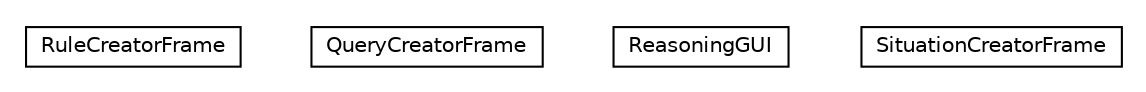 #!/usr/local/bin/dot
#
# Class diagram 
# Generated by UMLGraph version R5_6-24-gf6e263 (http://www.umlgraph.org/)
#

digraph G {
	edge [fontname="Helvetica",fontsize=10,labelfontname="Helvetica",labelfontsize=10];
	node [fontname="Helvetica",fontsize=10,shape=plaintext];
	nodesep=0.25;
	ranksep=0.5;
	// org.universAAL.samples.context.reasoner.client.gui.RuleCreatorFrame
	c1333512 [label=<<table title="org.universAAL.samples.context.reasoner.client.gui.RuleCreatorFrame" border="0" cellborder="1" cellspacing="0" cellpadding="2" port="p" href="./RuleCreatorFrame.html">
		<tr><td><table border="0" cellspacing="0" cellpadding="1">
<tr><td align="center" balign="center"> RuleCreatorFrame </td></tr>
		</table></td></tr>
		</table>>, URL="./RuleCreatorFrame.html", fontname="Helvetica", fontcolor="black", fontsize=10.0];
	// org.universAAL.samples.context.reasoner.client.gui.QueryCreatorFrame
	c1333513 [label=<<table title="org.universAAL.samples.context.reasoner.client.gui.QueryCreatorFrame" border="0" cellborder="1" cellspacing="0" cellpadding="2" port="p" href="./QueryCreatorFrame.html">
		<tr><td><table border="0" cellspacing="0" cellpadding="1">
<tr><td align="center" balign="center"> QueryCreatorFrame </td></tr>
		</table></td></tr>
		</table>>, URL="./QueryCreatorFrame.html", fontname="Helvetica", fontcolor="black", fontsize=10.0];
	// org.universAAL.samples.context.reasoner.client.gui.ReasoningGUI
	c1333514 [label=<<table title="org.universAAL.samples.context.reasoner.client.gui.ReasoningGUI" border="0" cellborder="1" cellspacing="0" cellpadding="2" port="p" href="./ReasoningGUI.html">
		<tr><td><table border="0" cellspacing="0" cellpadding="1">
<tr><td align="center" balign="center"> ReasoningGUI </td></tr>
		</table></td></tr>
		</table>>, URL="./ReasoningGUI.html", fontname="Helvetica", fontcolor="black", fontsize=10.0];
	// org.universAAL.samples.context.reasoner.client.gui.SituationCreatorFrame
	c1333515 [label=<<table title="org.universAAL.samples.context.reasoner.client.gui.SituationCreatorFrame" border="0" cellborder="1" cellspacing="0" cellpadding="2" port="p" href="./SituationCreatorFrame.html">
		<tr><td><table border="0" cellspacing="0" cellpadding="1">
<tr><td align="center" balign="center"> SituationCreatorFrame </td></tr>
		</table></td></tr>
		</table>>, URL="./SituationCreatorFrame.html", fontname="Helvetica", fontcolor="black", fontsize=10.0];
}

